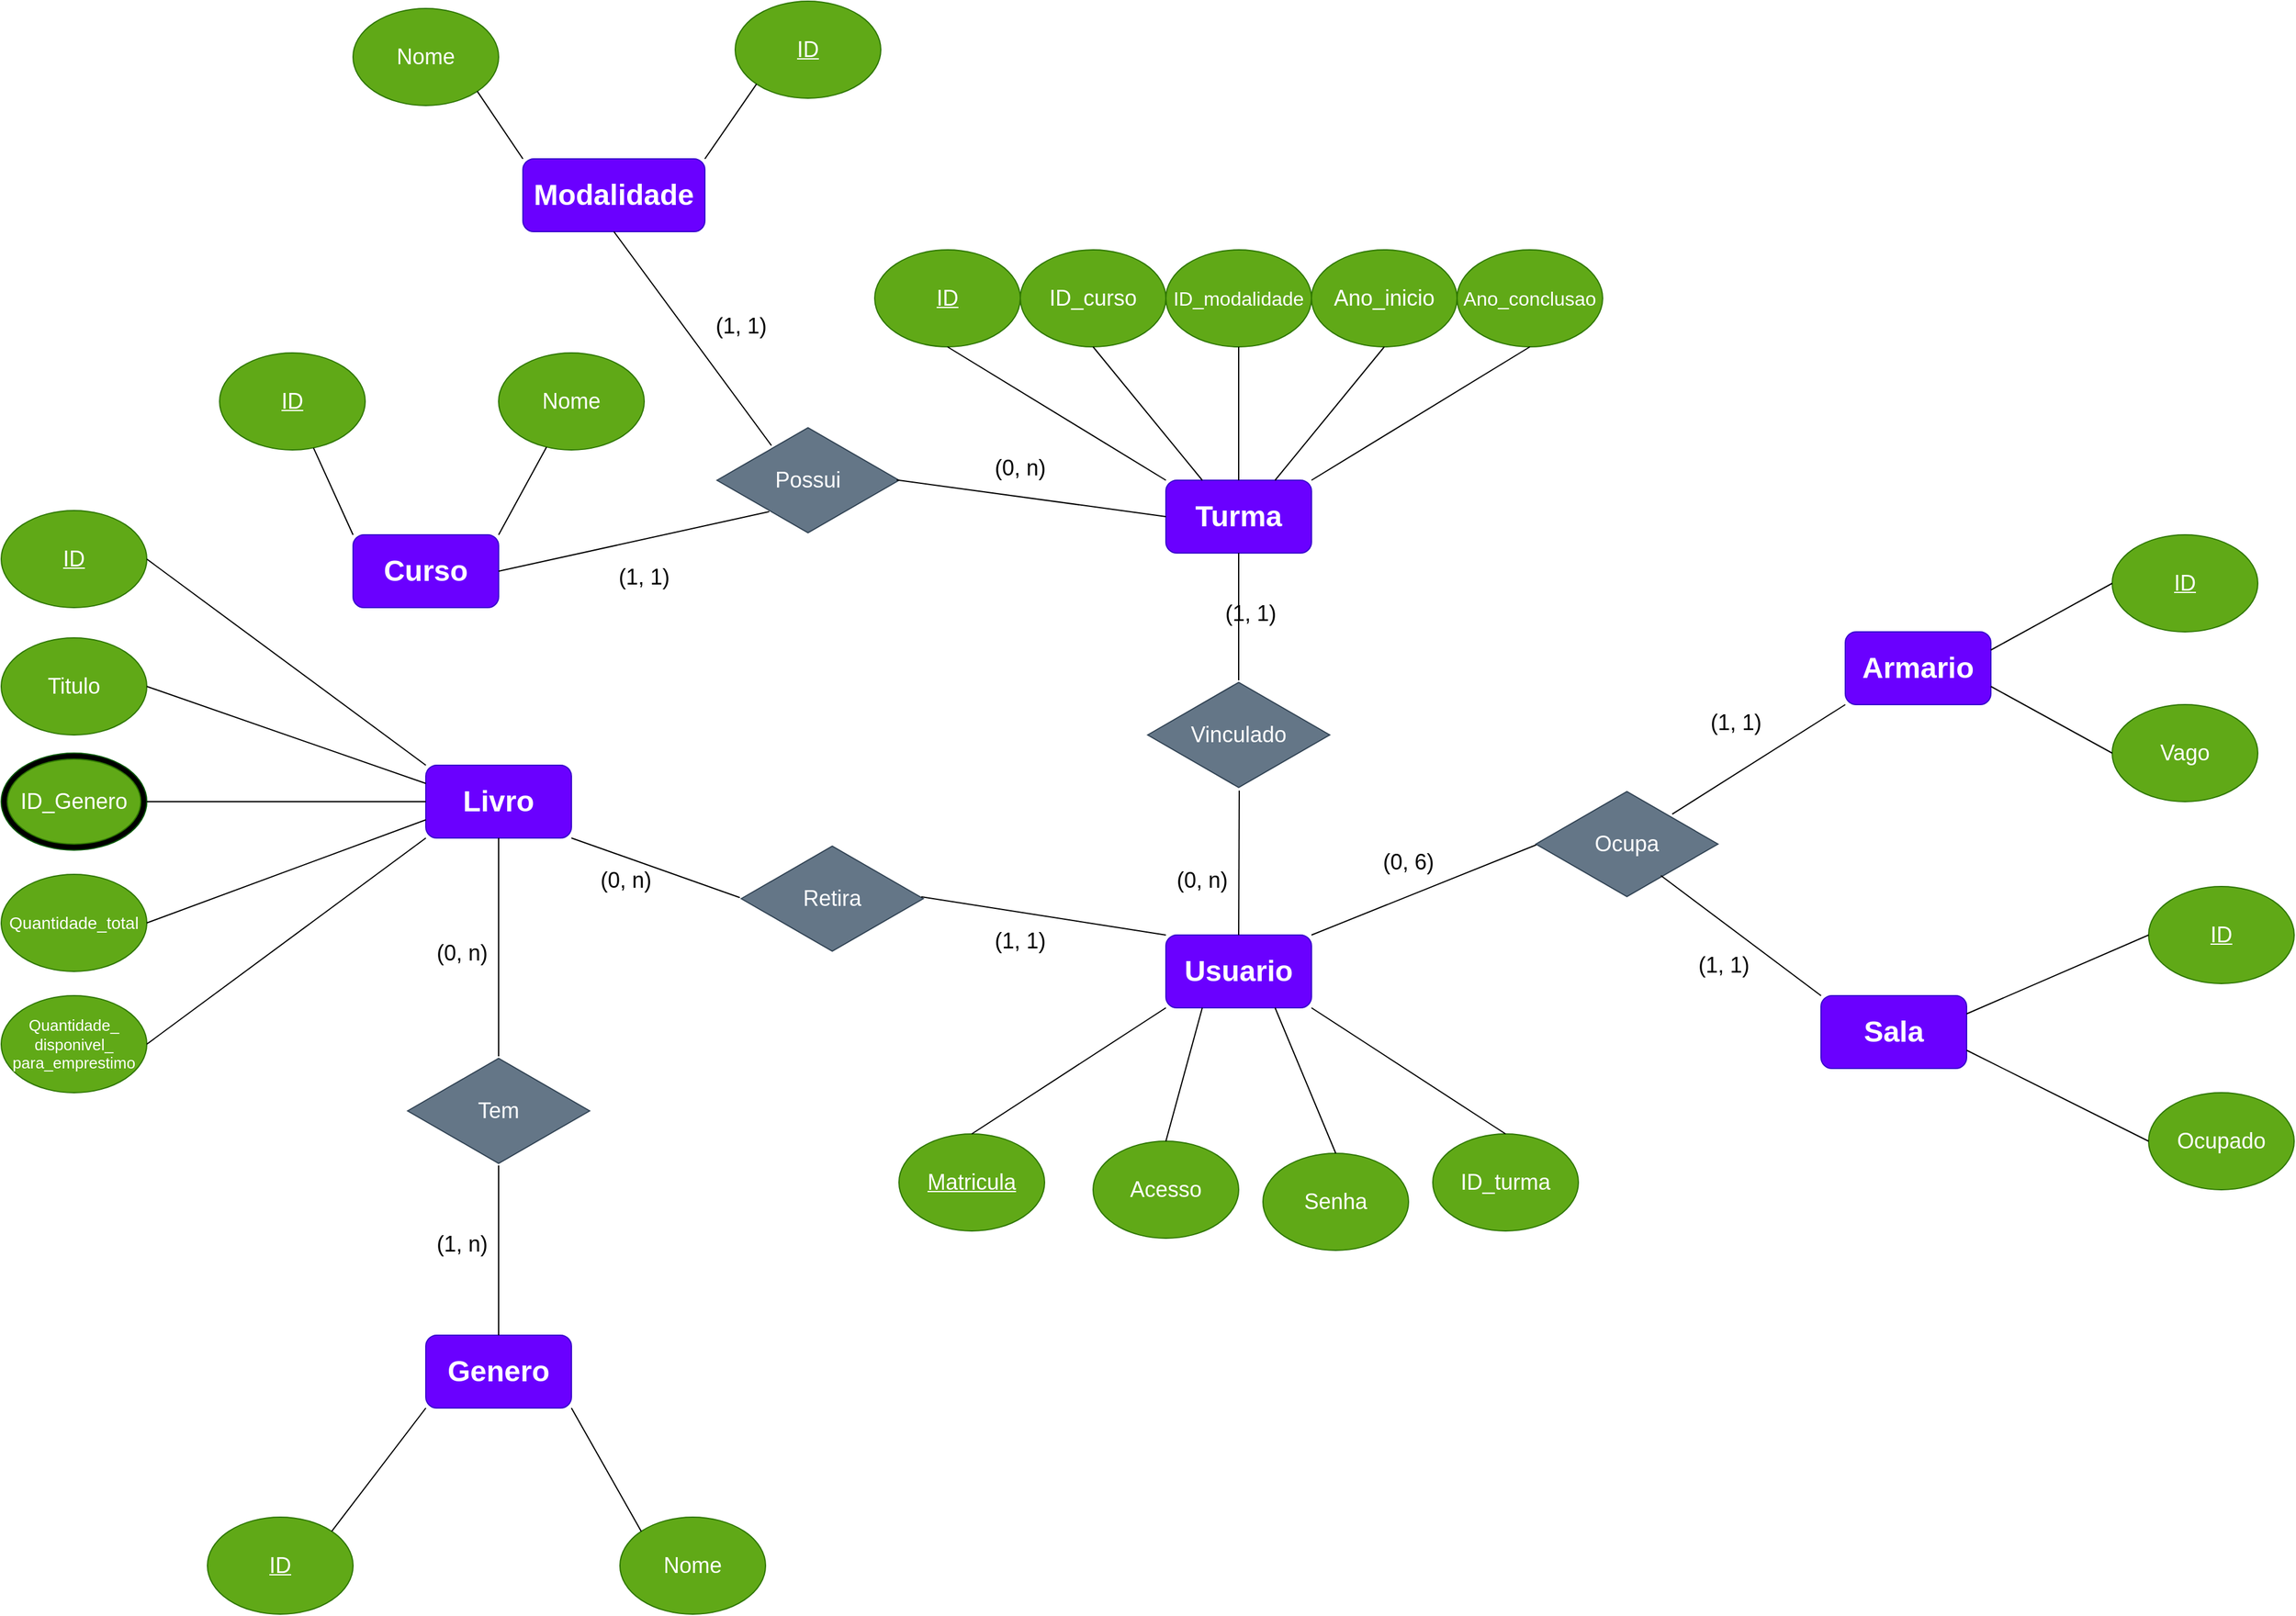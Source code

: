 <mxfile version="26.0.11">
  <diagram name="Page-1" id="3dJtP6y-i1VXrLTv7_gE">
    <mxGraphModel dx="1707" dy="1637" grid="1" gridSize="10" guides="1" tooltips="1" connect="1" arrows="1" fold="1" page="1" pageScale="1" pageWidth="827" pageHeight="1169" math="0" shadow="0">
      <root>
        <mxCell id="0" />
        <mxCell id="1" parent="0" />
        <mxCell id="N_ksLfpE83ziRZHWrcnd-1" value="&lt;h1&gt;Usuario&lt;/h1&gt;" style="rounded=1;whiteSpace=wrap;html=1;fillColor=#6a00ff;fontColor=#ffffff;strokeColor=#3700CC;" parent="1" vertex="1">
          <mxGeometry x="240" y="100" width="120" height="60" as="geometry" />
        </mxCell>
        <mxCell id="N_ksLfpE83ziRZHWrcnd-3" value="&lt;h1&gt;Livro&lt;/h1&gt;" style="rounded=1;whiteSpace=wrap;html=1;fillColor=#6a00ff;fontColor=#ffffff;strokeColor=#3700CC;" parent="1" vertex="1">
          <mxGeometry x="-370" y="-40" width="120" height="60" as="geometry" />
        </mxCell>
        <mxCell id="N_ksLfpE83ziRZHWrcnd-5" value="&lt;h1&gt;Armario&lt;/h1&gt;" style="rounded=1;whiteSpace=wrap;html=1;fillColor=#6a00ff;fontColor=#ffffff;strokeColor=#3700CC;" parent="1" vertex="1">
          <mxGeometry x="800" y="-150" width="120" height="60" as="geometry" />
        </mxCell>
        <mxCell id="N_ksLfpE83ziRZHWrcnd-7" value="&lt;h1&gt;Sala&lt;/h1&gt;" style="rounded=1;whiteSpace=wrap;html=1;fillColor=#6a00ff;fontColor=#ffffff;strokeColor=#3700CC;" parent="1" vertex="1">
          <mxGeometry x="780" y="150" width="120" height="60" as="geometry" />
        </mxCell>
        <mxCell id="N_ksLfpE83ziRZHWrcnd-8" value="&lt;u&gt;&lt;font style=&quot;font-size: 18px;&quot;&gt;Matricula&lt;/font&gt;&lt;/u&gt;" style="ellipse;whiteSpace=wrap;html=1;fillColor=#60a917;fontColor=#ffffff;strokeColor=#2D7600;" parent="1" vertex="1">
          <mxGeometry x="20" y="264" width="120" height="80" as="geometry" />
        </mxCell>
        <mxCell id="N_ksLfpE83ziRZHWrcnd-10" value="&lt;font style=&quot;font-size: 18px;&quot;&gt;Acesso&lt;/font&gt;" style="ellipse;whiteSpace=wrap;html=1;fillColor=#60a917;fontColor=#ffffff;strokeColor=#2D7600;" parent="1" vertex="1">
          <mxGeometry x="180" y="270" width="120" height="80" as="geometry" />
        </mxCell>
        <mxCell id="N_ksLfpE83ziRZHWrcnd-11" value="&lt;font style=&quot;font-size: 18px;&quot;&gt;Senha&lt;/font&gt;" style="ellipse;whiteSpace=wrap;html=1;fillColor=#60a917;fontColor=#ffffff;strokeColor=#2D7600;" parent="1" vertex="1">
          <mxGeometry x="320" y="280" width="120" height="80" as="geometry" />
        </mxCell>
        <mxCell id="N_ksLfpE83ziRZHWrcnd-12" value="&lt;u&gt;&lt;font style=&quot;font-size: 18px;&quot;&gt;ID&lt;/font&gt;&lt;/u&gt;" style="ellipse;whiteSpace=wrap;html=1;fillColor=#60a917;fontColor=#ffffff;strokeColor=#2D7600;" parent="1" vertex="1">
          <mxGeometry x="-720" y="-250" width="120" height="80" as="geometry" />
        </mxCell>
        <mxCell id="N_ksLfpE83ziRZHWrcnd-13" value="&lt;font style=&quot;font-size: 18px;&quot;&gt;Titulo&lt;/font&gt;" style="ellipse;whiteSpace=wrap;html=1;fillColor=#60a917;fontColor=#ffffff;strokeColor=#2D7600;" parent="1" vertex="1">
          <mxGeometry x="-720" y="-145" width="120" height="80" as="geometry" />
        </mxCell>
        <mxCell id="N_ksLfpE83ziRZHWrcnd-14" value="" style="ellipse;whiteSpace=wrap;html=1;fillColor=#000000;fontColor=#ffffff;strokeColor=#005700;" parent="1" vertex="1">
          <mxGeometry x="-720" y="-50" width="120" height="80" as="geometry" />
        </mxCell>
        <mxCell id="N_ksLfpE83ziRZHWrcnd-15" value="&lt;u&gt;&lt;font style=&quot;font-size: 18px;&quot;&gt;ID&lt;/font&gt;&lt;/u&gt;" style="ellipse;whiteSpace=wrap;html=1;fillColor=#60a917;fontColor=#ffffff;strokeColor=#2D7600;" parent="1" vertex="1">
          <mxGeometry x="1020" y="-230" width="120" height="80" as="geometry" />
        </mxCell>
        <mxCell id="N_ksLfpE83ziRZHWrcnd-16" value="&lt;font style=&quot;font-size: 18px;&quot;&gt;Vago&lt;/font&gt;" style="ellipse;whiteSpace=wrap;html=1;fillColor=#60a917;fontColor=#ffffff;strokeColor=#2D7600;" parent="1" vertex="1">
          <mxGeometry x="1020" y="-90" width="120" height="80" as="geometry" />
        </mxCell>
        <mxCell id="N_ksLfpE83ziRZHWrcnd-18" value="&lt;u&gt;&lt;font style=&quot;font-size: 18px;&quot;&gt;ID&lt;/font&gt;&lt;/u&gt;" style="ellipse;whiteSpace=wrap;html=1;fillColor=#60a917;fontColor=#ffffff;strokeColor=#2D7600;" parent="1" vertex="1">
          <mxGeometry x="1050" y="60" width="120" height="80" as="geometry" />
        </mxCell>
        <mxCell id="N_ksLfpE83ziRZHWrcnd-19" value="&lt;font style=&quot;font-size: 18px;&quot;&gt;Ocupado&lt;/font&gt;" style="ellipse;whiteSpace=wrap;html=1;fillColor=#60a917;fontColor=#ffffff;strokeColor=#2D7600;" parent="1" vertex="1">
          <mxGeometry x="1050" y="230" width="120" height="80" as="geometry" />
        </mxCell>
        <mxCell id="N_ksLfpE83ziRZHWrcnd-21" value="" style="endArrow=none;html=1;rounded=0;entryX=0.5;entryY=0;entryDx=0;entryDy=0;exitX=0;exitY=1;exitDx=0;exitDy=0;" parent="1" source="N_ksLfpE83ziRZHWrcnd-1" target="N_ksLfpE83ziRZHWrcnd-8" edge="1">
          <mxGeometry width="50" height="50" relative="1" as="geometry">
            <mxPoint x="590" y="280" as="sourcePoint" />
            <mxPoint x="640" y="230" as="targetPoint" />
          </mxGeometry>
        </mxCell>
        <mxCell id="N_ksLfpE83ziRZHWrcnd-22" value="" style="endArrow=none;html=1;rounded=0;entryX=0.5;entryY=0;entryDx=0;entryDy=0;exitX=0.25;exitY=1;exitDx=0;exitDy=0;" parent="1" source="N_ksLfpE83ziRZHWrcnd-1" target="N_ksLfpE83ziRZHWrcnd-10" edge="1">
          <mxGeometry width="50" height="50" relative="1" as="geometry">
            <mxPoint x="210" y="200" as="sourcePoint" />
            <mxPoint x="640" y="230" as="targetPoint" />
          </mxGeometry>
        </mxCell>
        <mxCell id="N_ksLfpE83ziRZHWrcnd-23" value="" style="endArrow=none;html=1;rounded=0;entryX=0.5;entryY=0;entryDx=0;entryDy=0;exitX=0.75;exitY=1;exitDx=0;exitDy=0;" parent="1" source="N_ksLfpE83ziRZHWrcnd-1" target="N_ksLfpE83ziRZHWrcnd-11" edge="1">
          <mxGeometry width="50" height="50" relative="1" as="geometry">
            <mxPoint x="270" y="200" as="sourcePoint" />
            <mxPoint x="640" y="230" as="targetPoint" />
          </mxGeometry>
        </mxCell>
        <mxCell id="N_ksLfpE83ziRZHWrcnd-24" value="" style="endArrow=none;html=1;rounded=0;entryX=1;entryY=0.25;entryDx=0;entryDy=0;exitX=0;exitY=0.5;exitDx=0;exitDy=0;" parent="1" source="N_ksLfpE83ziRZHWrcnd-15" target="N_ksLfpE83ziRZHWrcnd-5" edge="1">
          <mxGeometry width="50" height="50" relative="1" as="geometry">
            <mxPoint x="590" y="-40" as="sourcePoint" />
            <mxPoint x="640" y="-90" as="targetPoint" />
          </mxGeometry>
        </mxCell>
        <mxCell id="N_ksLfpE83ziRZHWrcnd-25" value="" style="endArrow=none;html=1;rounded=0;entryX=1;entryY=0.75;entryDx=0;entryDy=0;exitX=0;exitY=0.5;exitDx=0;exitDy=0;" parent="1" source="N_ksLfpE83ziRZHWrcnd-16" target="N_ksLfpE83ziRZHWrcnd-5" edge="1">
          <mxGeometry width="50" height="50" relative="1" as="geometry">
            <mxPoint x="590" y="-40" as="sourcePoint" />
            <mxPoint x="640" y="-90" as="targetPoint" />
          </mxGeometry>
        </mxCell>
        <mxCell id="N_ksLfpE83ziRZHWrcnd-27" value="" style="endArrow=none;html=1;rounded=0;entryX=1;entryY=0.5;entryDx=0;entryDy=0;exitX=0;exitY=0;exitDx=0;exitDy=0;" parent="1" source="N_ksLfpE83ziRZHWrcnd-3" target="N_ksLfpE83ziRZHWrcnd-12" edge="1">
          <mxGeometry width="50" height="50" relative="1" as="geometry">
            <mxPoint x="-80" y="40" as="sourcePoint" />
            <mxPoint x="-30" y="-10" as="targetPoint" />
          </mxGeometry>
        </mxCell>
        <mxCell id="N_ksLfpE83ziRZHWrcnd-28" value="" style="endArrow=none;html=1;rounded=0;entryX=1;entryY=0.5;entryDx=0;entryDy=0;exitX=0;exitY=0.25;exitDx=0;exitDy=0;" parent="1" source="N_ksLfpE83ziRZHWrcnd-3" target="N_ksLfpE83ziRZHWrcnd-13" edge="1">
          <mxGeometry width="50" height="50" relative="1" as="geometry">
            <mxPoint x="-80" y="40" as="sourcePoint" />
            <mxPoint x="-30" y="-10" as="targetPoint" />
          </mxGeometry>
        </mxCell>
        <mxCell id="N_ksLfpE83ziRZHWrcnd-29" value="" style="endArrow=none;html=1;rounded=0;entryX=1;entryY=0.5;entryDx=0;entryDy=0;exitX=0;exitY=0.5;exitDx=0;exitDy=0;" parent="1" source="N_ksLfpE83ziRZHWrcnd-3" target="N_ksLfpE83ziRZHWrcnd-14" edge="1">
          <mxGeometry width="50" height="50" relative="1" as="geometry">
            <mxPoint x="-80" y="40" as="sourcePoint" />
            <mxPoint x="-30" y="-10" as="targetPoint" />
          </mxGeometry>
        </mxCell>
        <mxCell id="N_ksLfpE83ziRZHWrcnd-30" value="" style="endArrow=none;html=1;rounded=0;entryX=0;entryY=0.5;entryDx=0;entryDy=0;exitX=1;exitY=0.25;exitDx=0;exitDy=0;" parent="1" source="N_ksLfpE83ziRZHWrcnd-7" target="N_ksLfpE83ziRZHWrcnd-18" edge="1">
          <mxGeometry width="50" height="50" relative="1" as="geometry">
            <mxPoint x="550" y="250" as="sourcePoint" />
            <mxPoint x="600" y="200" as="targetPoint" />
          </mxGeometry>
        </mxCell>
        <mxCell id="N_ksLfpE83ziRZHWrcnd-31" value="" style="endArrow=none;html=1;rounded=0;entryX=0;entryY=0.5;entryDx=0;entryDy=0;exitX=1;exitY=0.75;exitDx=0;exitDy=0;" parent="1" source="N_ksLfpE83ziRZHWrcnd-7" target="N_ksLfpE83ziRZHWrcnd-19" edge="1">
          <mxGeometry width="50" height="50" relative="1" as="geometry">
            <mxPoint x="550" y="250" as="sourcePoint" />
            <mxPoint x="600" y="200" as="targetPoint" />
          </mxGeometry>
        </mxCell>
        <mxCell id="N_ksLfpE83ziRZHWrcnd-33" value="&lt;font style=&quot;font-size: 14px;&quot;&gt;Quantidade_total&lt;/font&gt;" style="ellipse;whiteSpace=wrap;html=1;fillColor=#60a917;fontColor=#ffffff;strokeColor=#2D7600;" parent="1" vertex="1">
          <mxGeometry x="-720" y="50" width="120" height="80" as="geometry" />
        </mxCell>
        <mxCell id="N_ksLfpE83ziRZHWrcnd-34" value="&lt;font style=&quot;font-size: 13px; color: rgb(255, 255, 255);&quot;&gt;Quantidade_&lt;/font&gt;&lt;div&gt;&lt;font style=&quot;font-size: 13px; color: rgb(255, 255, 255);&quot;&gt;disponivel&lt;span style=&quot;background-color: transparent;&quot;&gt;_&lt;/span&gt;&lt;/font&gt;&lt;/div&gt;&lt;div&gt;&lt;span style=&quot;background-color: transparent;&quot;&gt;&lt;font style=&quot;font-size: 13px; color: rgb(255, 255, 255);&quot;&gt;para_emprestimo&lt;/font&gt;&lt;/span&gt;&lt;/div&gt;" style="ellipse;whiteSpace=wrap;html=1;fillColor=#60a917;fontColor=#ffffff;strokeColor=#2D7600;" parent="1" vertex="1">
          <mxGeometry x="-720" y="150" width="120" height="80" as="geometry" />
        </mxCell>
        <mxCell id="N_ksLfpE83ziRZHWrcnd-35" value="" style="endArrow=none;html=1;rounded=0;exitX=1;exitY=0.5;exitDx=0;exitDy=0;entryX=0;entryY=0.75;entryDx=0;entryDy=0;" parent="1" source="N_ksLfpE83ziRZHWrcnd-33" target="N_ksLfpE83ziRZHWrcnd-3" edge="1">
          <mxGeometry width="50" height="50" relative="1" as="geometry">
            <mxPoint x="-80" y="140" as="sourcePoint" />
            <mxPoint x="-350" y="40" as="targetPoint" />
          </mxGeometry>
        </mxCell>
        <mxCell id="N_ksLfpE83ziRZHWrcnd-36" value="" style="endArrow=none;html=1;rounded=0;entryX=0;entryY=1;entryDx=0;entryDy=0;exitX=1;exitY=0.5;exitDx=0;exitDy=0;" parent="1" source="N_ksLfpE83ziRZHWrcnd-34" target="N_ksLfpE83ziRZHWrcnd-3" edge="1">
          <mxGeometry width="50" height="50" relative="1" as="geometry">
            <mxPoint x="-80" y="140" as="sourcePoint" />
            <mxPoint x="-30" y="90" as="targetPoint" />
          </mxGeometry>
        </mxCell>
        <mxCell id="Su40AZW9ZEb9RB4IF4B--2" value="&lt;font style=&quot;font-size: 18px;&quot;&gt;ID_turma&lt;/font&gt;" style="ellipse;whiteSpace=wrap;html=1;fillColor=#60a917;fontColor=#ffffff;strokeColor=#2D7600;" parent="1" vertex="1">
          <mxGeometry x="460" y="264" width="120" height="80" as="geometry" />
        </mxCell>
        <mxCell id="Su40AZW9ZEb9RB4IF4B--3" value="" style="endArrow=none;html=1;rounded=0;entryX=1;entryY=1;entryDx=0;entryDy=0;exitX=0.5;exitY=0;exitDx=0;exitDy=0;" parent="1" source="Su40AZW9ZEb9RB4IF4B--2" target="N_ksLfpE83ziRZHWrcnd-1" edge="1">
          <mxGeometry width="50" height="50" relative="1" as="geometry">
            <mxPoint x="330" y="220" as="sourcePoint" />
            <mxPoint x="380" y="170" as="targetPoint" />
          </mxGeometry>
        </mxCell>
        <mxCell id="Su40AZW9ZEb9RB4IF4B--4" value="&lt;h1&gt;Turma&lt;/h1&gt;" style="rounded=1;whiteSpace=wrap;html=1;fillColor=#6a00ff;strokeColor=#3700CC;fontColor=#ffffff;" parent="1" vertex="1">
          <mxGeometry x="240" y="-275" width="120" height="60" as="geometry" />
        </mxCell>
        <mxCell id="Su40AZW9ZEb9RB4IF4B--5" value="&lt;u&gt;&lt;font style=&quot;font-size: 18px;&quot;&gt;ID&lt;/font&gt;&lt;/u&gt;" style="ellipse;whiteSpace=wrap;html=1;fillColor=#60a917;fontColor=#ffffff;strokeColor=#2D7600;" parent="1" vertex="1">
          <mxGeometry y="-465" width="120" height="80" as="geometry" />
        </mxCell>
        <mxCell id="Su40AZW9ZEb9RB4IF4B--6" value="&lt;font style=&quot;font-size: 18px;&quot;&gt;ID_curso&lt;/font&gt;" style="ellipse;whiteSpace=wrap;html=1;fillColor=#60a917;fontColor=#ffffff;strokeColor=#2D7600;" parent="1" vertex="1">
          <mxGeometry x="120" y="-465" width="120" height="80" as="geometry" />
        </mxCell>
        <mxCell id="Su40AZW9ZEb9RB4IF4B--7" value="&lt;font style=&quot;font-size: 16px;&quot;&gt;ID_modalidade&lt;/font&gt;" style="ellipse;whiteSpace=wrap;html=1;fillColor=#60a917;fontColor=#ffffff;strokeColor=#2D7600;" parent="1" vertex="1">
          <mxGeometry x="240" y="-465" width="120" height="80" as="geometry" />
        </mxCell>
        <mxCell id="Su40AZW9ZEb9RB4IF4B--8" value="Ano_inicio" style="ellipse;whiteSpace=wrap;html=1;fontSize=18;fillColor=#60a917;fontColor=#ffffff;strokeColor=#2D7600;" parent="1" vertex="1">
          <mxGeometry x="360" y="-465" width="120" height="80" as="geometry" />
        </mxCell>
        <mxCell id="Su40AZW9ZEb9RB4IF4B--9" value="&lt;font style=&quot;font-size: 16px;&quot;&gt;Ano_conclusao&lt;/font&gt;" style="ellipse;whiteSpace=wrap;html=1;fontSize=18;fillColor=#60a917;strokeColor=#2D7600;fontColor=#ffffff;" parent="1" vertex="1">
          <mxGeometry x="480" y="-465" width="120" height="80" as="geometry" />
        </mxCell>
        <mxCell id="Su40AZW9ZEb9RB4IF4B--10" value="" style="endArrow=none;html=1;rounded=0;entryX=0.5;entryY=1;entryDx=0;entryDy=0;exitX=0;exitY=0;exitDx=0;exitDy=0;" parent="1" source="Su40AZW9ZEb9RB4IF4B--4" target="Su40AZW9ZEb9RB4IF4B--5" edge="1">
          <mxGeometry width="50" height="50" relative="1" as="geometry">
            <mxPoint x="260" y="-345" as="sourcePoint" />
            <mxPoint x="310" y="-395" as="targetPoint" />
          </mxGeometry>
        </mxCell>
        <mxCell id="Su40AZW9ZEb9RB4IF4B--11" value="" style="endArrow=none;html=1;rounded=0;entryX=0.5;entryY=1;entryDx=0;entryDy=0;exitX=1;exitY=0;exitDx=0;exitDy=0;" parent="1" source="Su40AZW9ZEb9RB4IF4B--4" target="Su40AZW9ZEb9RB4IF4B--9" edge="1">
          <mxGeometry width="50" height="50" relative="1" as="geometry">
            <mxPoint x="260" y="-345" as="sourcePoint" />
            <mxPoint x="310" y="-395" as="targetPoint" />
          </mxGeometry>
        </mxCell>
        <mxCell id="Su40AZW9ZEb9RB4IF4B--12" value="" style="endArrow=none;html=1;rounded=0;entryX=0.5;entryY=1;entryDx=0;entryDy=0;exitX=0.25;exitY=0;exitDx=0;exitDy=0;" parent="1" source="Su40AZW9ZEb9RB4IF4B--4" target="Su40AZW9ZEb9RB4IF4B--6" edge="1">
          <mxGeometry width="50" height="50" relative="1" as="geometry">
            <mxPoint x="260" y="-345" as="sourcePoint" />
            <mxPoint x="310" y="-395" as="targetPoint" />
          </mxGeometry>
        </mxCell>
        <mxCell id="Su40AZW9ZEb9RB4IF4B--13" value="" style="endArrow=none;html=1;rounded=0;entryX=0.5;entryY=1;entryDx=0;entryDy=0;exitX=0.75;exitY=0;exitDx=0;exitDy=0;" parent="1" source="Su40AZW9ZEb9RB4IF4B--4" target="Su40AZW9ZEb9RB4IF4B--8" edge="1">
          <mxGeometry width="50" height="50" relative="1" as="geometry">
            <mxPoint x="260" y="-345" as="sourcePoint" />
            <mxPoint x="310" y="-395" as="targetPoint" />
          </mxGeometry>
        </mxCell>
        <mxCell id="Su40AZW9ZEb9RB4IF4B--14" value="" style="endArrow=none;html=1;rounded=0;entryX=0.5;entryY=1;entryDx=0;entryDy=0;exitX=0.5;exitY=0;exitDx=0;exitDy=0;" parent="1" source="Su40AZW9ZEb9RB4IF4B--4" target="Su40AZW9ZEb9RB4IF4B--7" edge="1">
          <mxGeometry width="50" height="50" relative="1" as="geometry">
            <mxPoint x="260" y="-345" as="sourcePoint" />
            <mxPoint x="310" y="-395" as="targetPoint" />
          </mxGeometry>
        </mxCell>
        <mxCell id="Su40AZW9ZEb9RB4IF4B--15" value="&lt;h1&gt;Curso&lt;/h1&gt;" style="rounded=1;whiteSpace=wrap;html=1;fillColor=#6a00ff;fontColor=#ffffff;strokeColor=#3700CC;" parent="1" vertex="1">
          <mxGeometry x="-430" y="-230" width="120" height="60" as="geometry" />
        </mxCell>
        <mxCell id="Su40AZW9ZEb9RB4IF4B--16" value="&lt;u&gt;&lt;font style=&quot;font-size: 18px;&quot;&gt;ID&lt;/font&gt;&lt;/u&gt;" style="ellipse;whiteSpace=wrap;html=1;fillColor=#60a917;fontColor=#ffffff;strokeColor=#2D7600;" parent="1" vertex="1">
          <mxGeometry x="-540" y="-380" width="120" height="80" as="geometry" />
        </mxCell>
        <mxCell id="Su40AZW9ZEb9RB4IF4B--17" value="&lt;font style=&quot;font-size: 18px;&quot;&gt;Nome&lt;/font&gt;" style="ellipse;whiteSpace=wrap;html=1;fillColor=#60a917;fontColor=#ffffff;strokeColor=#2D7600;" parent="1" vertex="1">
          <mxGeometry x="-310" y="-380" width="120" height="80" as="geometry" />
        </mxCell>
        <mxCell id="Su40AZW9ZEb9RB4IF4B--18" value="" style="endArrow=none;html=1;rounded=0;exitX=1;exitY=0;exitDx=0;exitDy=0;" parent="1" source="Su40AZW9ZEb9RB4IF4B--15" target="Su40AZW9ZEb9RB4IF4B--17" edge="1">
          <mxGeometry width="50" height="50" relative="1" as="geometry">
            <mxPoint x="-240" y="-140" as="sourcePoint" />
            <mxPoint x="-190" y="-190" as="targetPoint" />
          </mxGeometry>
        </mxCell>
        <mxCell id="Su40AZW9ZEb9RB4IF4B--19" value="" style="endArrow=none;html=1;rounded=0;exitX=0;exitY=0;exitDx=0;exitDy=0;" parent="1" source="Su40AZW9ZEb9RB4IF4B--15" target="Su40AZW9ZEb9RB4IF4B--16" edge="1">
          <mxGeometry width="50" height="50" relative="1" as="geometry">
            <mxPoint x="-240" y="-140" as="sourcePoint" />
            <mxPoint x="-190" y="-190" as="targetPoint" />
          </mxGeometry>
        </mxCell>
        <mxCell id="Su40AZW9ZEb9RB4IF4B--20" value="&lt;h1&gt;Modalidade&lt;/h1&gt;" style="rounded=1;whiteSpace=wrap;html=1;fillColor=#6a00ff;fontColor=#ffffff;strokeColor=#3700CC;" parent="1" vertex="1">
          <mxGeometry x="-290" y="-540" width="150" height="60" as="geometry" />
        </mxCell>
        <mxCell id="Su40AZW9ZEb9RB4IF4B--21" value="&lt;u&gt;&lt;font style=&quot;font-size: 18px;&quot;&gt;ID&lt;/font&gt;&lt;/u&gt;" style="ellipse;whiteSpace=wrap;html=1;fillColor=#60a917;fontColor=#ffffff;strokeColor=#2D7600;" parent="1" vertex="1">
          <mxGeometry x="-115" y="-670" width="120" height="80" as="geometry" />
        </mxCell>
        <mxCell id="Su40AZW9ZEb9RB4IF4B--22" value="&lt;font style=&quot;font-size: 18px;&quot;&gt;Nome&lt;/font&gt;" style="ellipse;whiteSpace=wrap;html=1;fillColor=#60a917;fontColor=#ffffff;strokeColor=#2D7600;" parent="1" vertex="1">
          <mxGeometry x="-430" y="-664" width="120" height="80" as="geometry" />
        </mxCell>
        <mxCell id="Su40AZW9ZEb9RB4IF4B--23" value="" style="endArrow=none;html=1;rounded=0;entryX=0;entryY=1;entryDx=0;entryDy=0;exitX=1;exitY=0;exitDx=0;exitDy=0;" parent="1" source="Su40AZW9ZEb9RB4IF4B--20" target="Su40AZW9ZEb9RB4IF4B--21" edge="1">
          <mxGeometry width="50" height="50" relative="1" as="geometry">
            <mxPoint x="-250" y="-570" as="sourcePoint" />
            <mxPoint x="-200" y="-620" as="targetPoint" />
          </mxGeometry>
        </mxCell>
        <mxCell id="Su40AZW9ZEb9RB4IF4B--24" value="" style="endArrow=none;html=1;rounded=0;entryX=1;entryY=1;entryDx=0;entryDy=0;exitX=0;exitY=0;exitDx=0;exitDy=0;" parent="1" source="Su40AZW9ZEb9RB4IF4B--20" target="Su40AZW9ZEb9RB4IF4B--22" edge="1">
          <mxGeometry width="50" height="50" relative="1" as="geometry">
            <mxPoint x="-250" y="-570" as="sourcePoint" />
            <mxPoint x="-200" y="-620" as="targetPoint" />
          </mxGeometry>
        </mxCell>
        <mxCell id="Su40AZW9ZEb9RB4IF4B--25" value="&lt;h1&gt;Genero&lt;/h1&gt;" style="rounded=1;whiteSpace=wrap;html=1;fillColor=#6a00ff;fontColor=#ffffff;strokeColor=#3700CC;" parent="1" vertex="1">
          <mxGeometry x="-370" y="430" width="120" height="60" as="geometry" />
        </mxCell>
        <mxCell id="Su40AZW9ZEb9RB4IF4B--26" value="&lt;u&gt;&lt;font style=&quot;font-size: 18px;&quot;&gt;ID&lt;/font&gt;&lt;/u&gt;" style="ellipse;whiteSpace=wrap;html=1;fillColor=#60a917;fontColor=#ffffff;strokeColor=#2D7600;" parent="1" vertex="1">
          <mxGeometry x="-550" y="580" width="120" height="80" as="geometry" />
        </mxCell>
        <mxCell id="Su40AZW9ZEb9RB4IF4B--27" value="&lt;font style=&quot;font-size: 18px;&quot;&gt;Nome&lt;/font&gt;" style="ellipse;whiteSpace=wrap;html=1;fillColor=#60a917;fontColor=#ffffff;strokeColor=#2D7600;" parent="1" vertex="1">
          <mxGeometry x="-210" y="580" width="120" height="80" as="geometry" />
        </mxCell>
        <mxCell id="Su40AZW9ZEb9RB4IF4B--28" value="" style="endArrow=none;html=1;rounded=0;entryX=0;entryY=1;entryDx=0;entryDy=0;exitX=1;exitY=0;exitDx=0;exitDy=0;" parent="1" source="Su40AZW9ZEb9RB4IF4B--26" target="Su40AZW9ZEb9RB4IF4B--25" edge="1">
          <mxGeometry width="50" height="50" relative="1" as="geometry">
            <mxPoint x="-300" y="410" as="sourcePoint" />
            <mxPoint x="-250" y="360" as="targetPoint" />
          </mxGeometry>
        </mxCell>
        <mxCell id="Su40AZW9ZEb9RB4IF4B--29" value="" style="endArrow=none;html=1;rounded=0;entryX=1;entryY=1;entryDx=0;entryDy=0;exitX=0;exitY=0;exitDx=0;exitDy=0;" parent="1" source="Su40AZW9ZEb9RB4IF4B--27" target="Su40AZW9ZEb9RB4IF4B--25" edge="1">
          <mxGeometry width="50" height="50" relative="1" as="geometry">
            <mxPoint x="-300" y="410" as="sourcePoint" />
            <mxPoint x="-250" y="360" as="targetPoint" />
          </mxGeometry>
        </mxCell>
        <mxCell id="Su40AZW9ZEb9RB4IF4B--32" value="&lt;font style=&quot;font-size: 18px;&quot;&gt;ID_Genero&lt;/font&gt;" style="ellipse;whiteSpace=wrap;html=1;fillColor=#60a917;fontColor=#ffffff;strokeColor=#2D7600;" parent="1" vertex="1">
          <mxGeometry x="-715" y="-45" width="110" height="70" as="geometry" />
        </mxCell>
        <mxCell id="Su40AZW9ZEb9RB4IF4B--38" value="Vinculado" style="html=1;whiteSpace=wrap;aspect=fixed;shape=isoRectangle;fontSize=18;fillColor=#647687;fontColor=#ffffff;strokeColor=#314354;" parent="1" vertex="1">
          <mxGeometry x="225" y="-110" width="150" height="90" as="geometry" />
        </mxCell>
        <mxCell id="Su40AZW9ZEb9RB4IF4B--39" value="" style="endArrow=none;html=1;rounded=0;exitX=0.503;exitY=1.01;exitDx=0;exitDy=0;exitPerimeter=0;entryX=0.5;entryY=0;entryDx=0;entryDy=0;" parent="1" source="Su40AZW9ZEb9RB4IF4B--38" target="N_ksLfpE83ziRZHWrcnd-1" edge="1">
          <mxGeometry relative="1" as="geometry">
            <mxPoint x="360" y="50" as="sourcePoint" />
            <mxPoint x="520" y="50" as="targetPoint" />
          </mxGeometry>
        </mxCell>
        <mxCell id="IceixqH_sG8gBFxUhl5R-1" value="" style="endArrow=none;html=1;rounded=0;entryX=0.5;entryY=1;entryDx=0;entryDy=0;exitX=0.5;exitY=0;exitDx=0;exitDy=0;exitPerimeter=0;" parent="1" source="Su40AZW9ZEb9RB4IF4B--38" target="Su40AZW9ZEb9RB4IF4B--4" edge="1">
          <mxGeometry width="50" height="50" relative="1" as="geometry">
            <mxPoint x="490" y="-50" as="sourcePoint" />
            <mxPoint x="540" y="-100" as="targetPoint" />
          </mxGeometry>
        </mxCell>
        <mxCell id="IceixqH_sG8gBFxUhl5R-9" value="&lt;font style=&quot;font-size: 18px;&quot;&gt;Ocupa&lt;/font&gt;" style="html=1;whiteSpace=wrap;aspect=fixed;shape=isoRectangle;fillColor=#647687;fontColor=#ffffff;strokeColor=#314354;" parent="1" vertex="1">
          <mxGeometry x="545" y="-20" width="150" height="90" as="geometry" />
        </mxCell>
        <mxCell id="IceixqH_sG8gBFxUhl5R-10" value="" style="endArrow=none;html=1;rounded=0;entryX=0;entryY=0;entryDx=0;entryDy=0;exitX=0.687;exitY=0.789;exitDx=0;exitDy=0;exitPerimeter=0;" parent="1" source="IceixqH_sG8gBFxUhl5R-9" target="N_ksLfpE83ziRZHWrcnd-7" edge="1">
          <mxGeometry width="50" height="50" relative="1" as="geometry">
            <mxPoint x="680" y="100" as="sourcePoint" />
            <mxPoint x="730" y="50" as="targetPoint" />
          </mxGeometry>
        </mxCell>
        <mxCell id="IceixqH_sG8gBFxUhl5R-11" value="" style="endArrow=none;html=1;rounded=0;exitX=0;exitY=1;exitDx=0;exitDy=0;entryX=0.749;entryY=0.226;entryDx=0;entryDy=0;entryPerimeter=0;" parent="1" source="N_ksLfpE83ziRZHWrcnd-5" target="IceixqH_sG8gBFxUhl5R-9" edge="1">
          <mxGeometry width="50" height="50" relative="1" as="geometry">
            <mxPoint x="680" y="100" as="sourcePoint" />
            <mxPoint x="730" y="50" as="targetPoint" />
          </mxGeometry>
        </mxCell>
        <mxCell id="IceixqH_sG8gBFxUhl5R-12" value="" style="endArrow=none;html=1;rounded=0;exitX=1;exitY=0;exitDx=0;exitDy=0;entryX=0.002;entryY=0.507;entryDx=0;entryDy=0;entryPerimeter=0;" parent="1" source="N_ksLfpE83ziRZHWrcnd-1" target="IceixqH_sG8gBFxUhl5R-9" edge="1">
          <mxGeometry width="50" height="50" relative="1" as="geometry">
            <mxPoint x="680" y="100" as="sourcePoint" />
            <mxPoint x="520" y="50" as="targetPoint" />
          </mxGeometry>
        </mxCell>
        <mxCell id="IceixqH_sG8gBFxUhl5R-13" value="&lt;font style=&quot;font-size: 18px;&quot;&gt;Retira&lt;/font&gt;" style="html=1;whiteSpace=wrap;aspect=fixed;shape=isoRectangle;fillColor=#647687;fontColor=#ffffff;strokeColor=#314354;" parent="1" vertex="1">
          <mxGeometry x="-110" y="25" width="150" height="90" as="geometry" />
        </mxCell>
        <mxCell id="IceixqH_sG8gBFxUhl5R-14" value="" style="endArrow=none;html=1;rounded=0;entryX=0;entryY=0;entryDx=0;entryDy=0;exitX=0.989;exitY=0.483;exitDx=0;exitDy=0;exitPerimeter=0;" parent="1" source="IceixqH_sG8gBFxUhl5R-13" target="N_ksLfpE83ziRZHWrcnd-1" edge="1">
          <mxGeometry width="50" height="50" relative="1" as="geometry">
            <mxPoint x="100" y="90" as="sourcePoint" />
            <mxPoint x="150" y="40" as="targetPoint" />
          </mxGeometry>
        </mxCell>
        <mxCell id="IceixqH_sG8gBFxUhl5R-15" value="" style="endArrow=none;html=1;rounded=0;entryX=-0.008;entryY=0.49;entryDx=0;entryDy=0;entryPerimeter=0;exitX=1;exitY=1;exitDx=0;exitDy=0;" parent="1" source="N_ksLfpE83ziRZHWrcnd-3" target="IceixqH_sG8gBFxUhl5R-13" edge="1">
          <mxGeometry width="50" height="50" relative="1" as="geometry">
            <mxPoint x="140" y="170" as="sourcePoint" />
            <mxPoint x="190" y="120" as="targetPoint" />
          </mxGeometry>
        </mxCell>
        <mxCell id="IceixqH_sG8gBFxUhl5R-16" value="&lt;font style=&quot;font-size: 18px;&quot;&gt;Tem&lt;/font&gt;" style="html=1;whiteSpace=wrap;aspect=fixed;shape=isoRectangle;fillColor=#647687;fontColor=#ffffff;strokeColor=#314354;" parent="1" vertex="1">
          <mxGeometry x="-385" y="200" width="150" height="90" as="geometry" />
        </mxCell>
        <mxCell id="IceixqH_sG8gBFxUhl5R-17" value="" style="endArrow=none;html=1;rounded=0;entryX=0.5;entryY=1;entryDx=0;entryDy=0;" parent="1" source="IceixqH_sG8gBFxUhl5R-16" target="N_ksLfpE83ziRZHWrcnd-3" edge="1">
          <mxGeometry width="50" height="50" relative="1" as="geometry">
            <mxPoint x="-30" y="280" as="sourcePoint" />
            <mxPoint x="20" y="230" as="targetPoint" />
          </mxGeometry>
        </mxCell>
        <mxCell id="IceixqH_sG8gBFxUhl5R-18" value="" style="endArrow=none;html=1;rounded=0;entryX=0.5;entryY=1;entryDx=0;entryDy=0;entryPerimeter=0;exitX=0.5;exitY=0;exitDx=0;exitDy=0;" parent="1" source="Su40AZW9ZEb9RB4IF4B--25" target="IceixqH_sG8gBFxUhl5R-16" edge="1">
          <mxGeometry width="50" height="50" relative="1" as="geometry">
            <mxPoint x="-30" y="280" as="sourcePoint" />
            <mxPoint x="20" y="230" as="targetPoint" />
          </mxGeometry>
        </mxCell>
        <mxCell id="IceixqH_sG8gBFxUhl5R-19" value="&lt;font style=&quot;font-size: 18px;&quot;&gt;Possui&lt;/font&gt;" style="html=1;whiteSpace=wrap;aspect=fixed;shape=isoRectangle;fillColor=#647687;fontColor=#ffffff;strokeColor=#314354;" parent="1" vertex="1">
          <mxGeometry x="-130" y="-320" width="150" height="90" as="geometry" />
        </mxCell>
        <mxCell id="IceixqH_sG8gBFxUhl5R-20" value="" style="endArrow=none;html=1;rounded=0;entryX=0;entryY=0.5;entryDx=0;entryDy=0;exitX=0.987;exitY=0.497;exitDx=0;exitDy=0;exitPerimeter=0;" parent="1" source="IceixqH_sG8gBFxUhl5R-19" target="Su40AZW9ZEb9RB4IF4B--4" edge="1">
          <mxGeometry width="50" height="50" relative="1" as="geometry">
            <mxPoint x="30" y="-280" as="sourcePoint" />
            <mxPoint x="80" y="-330" as="targetPoint" />
          </mxGeometry>
        </mxCell>
        <mxCell id="IceixqH_sG8gBFxUhl5R-21" value="" style="endArrow=none;html=1;rounded=0;entryX=1;entryY=0.5;entryDx=0;entryDy=0;exitX=0.287;exitY=0.788;exitDx=0;exitDy=0;exitPerimeter=0;" parent="1" source="IceixqH_sG8gBFxUhl5R-19" target="Su40AZW9ZEb9RB4IF4B--15" edge="1">
          <mxGeometry width="50" height="50" relative="1" as="geometry">
            <mxPoint x="-150" y="-121.939" as="sourcePoint" />
            <mxPoint x="60" y="-142.5" as="targetPoint" />
          </mxGeometry>
        </mxCell>
        <mxCell id="IceixqH_sG8gBFxUhl5R-22" value="" style="endArrow=none;html=1;rounded=0;entryX=0.5;entryY=1;entryDx=0;entryDy=0;exitX=0.299;exitY=0.182;exitDx=0;exitDy=0;exitPerimeter=0;" parent="1" source="IceixqH_sG8gBFxUhl5R-19" target="Su40AZW9ZEb9RB4IF4B--20" edge="1">
          <mxGeometry width="50" height="50" relative="1" as="geometry">
            <mxPoint x="200" y="-210" as="sourcePoint" />
            <mxPoint x="250" y="-260" as="targetPoint" />
          </mxGeometry>
        </mxCell>
        <mxCell id="ZdWaQ46oYQcRzxQLmsZE-1" value="(1, 1)" style="text;html=1;align=center;verticalAlign=middle;whiteSpace=wrap;rounded=0;fontSize=18;" parent="1" vertex="1">
          <mxGeometry x="280" y="-180" width="60" height="30" as="geometry" />
        </mxCell>
        <mxCell id="ZdWaQ46oYQcRzxQLmsZE-2" value="(0, n)" style="text;html=1;align=center;verticalAlign=middle;whiteSpace=wrap;rounded=0;fontSize=18;" parent="1" vertex="1">
          <mxGeometry x="240" y="40" width="60" height="30" as="geometry" />
        </mxCell>
        <mxCell id="ZdWaQ46oYQcRzxQLmsZE-3" value="(1, 1)" style="text;html=1;align=center;verticalAlign=middle;whiteSpace=wrap;rounded=0;fontSize=18;" parent="1" vertex="1">
          <mxGeometry x="-220" y="-210" width="60" height="30" as="geometry" />
        </mxCell>
        <mxCell id="ZdWaQ46oYQcRzxQLmsZE-5" value="(1, 1)" style="text;html=1;align=center;verticalAlign=middle;whiteSpace=wrap;rounded=0;fontSize=18;" parent="1" vertex="1">
          <mxGeometry x="-140" y="-417.5" width="60" height="30" as="geometry" />
        </mxCell>
        <mxCell id="ZdWaQ46oYQcRzxQLmsZE-6" value="(0, n)" style="text;html=1;align=center;verticalAlign=middle;whiteSpace=wrap;rounded=0;fontSize=18;" parent="1" vertex="1">
          <mxGeometry x="90" y="-300" width="60" height="30" as="geometry" />
        </mxCell>
        <mxCell id="ZdWaQ46oYQcRzxQLmsZE-7" value="(0, 6)" style="text;html=1;align=center;verticalAlign=middle;whiteSpace=wrap;rounded=0;fontSize=18;" parent="1" vertex="1">
          <mxGeometry x="410" y="25" width="60" height="30" as="geometry" />
        </mxCell>
        <mxCell id="ZdWaQ46oYQcRzxQLmsZE-8" value="(1, 1)" style="text;html=1;align=center;verticalAlign=middle;whiteSpace=wrap;rounded=0;fontSize=18;" parent="1" vertex="1">
          <mxGeometry x="680" y="-90" width="60" height="30" as="geometry" />
        </mxCell>
        <mxCell id="ZdWaQ46oYQcRzxQLmsZE-9" value="(1, 1)" style="text;html=1;align=center;verticalAlign=middle;whiteSpace=wrap;rounded=0;fontSize=18;" parent="1" vertex="1">
          <mxGeometry x="670" y="110" width="60" height="30" as="geometry" />
        </mxCell>
        <mxCell id="ZdWaQ46oYQcRzxQLmsZE-10" value="(1, 1)" style="text;html=1;align=center;verticalAlign=middle;whiteSpace=wrap;rounded=0;fontSize=18;" parent="1" vertex="1">
          <mxGeometry x="90" y="90" width="60" height="30" as="geometry" />
        </mxCell>
        <mxCell id="ZdWaQ46oYQcRzxQLmsZE-11" value="(0, n)" style="text;html=1;align=center;verticalAlign=middle;whiteSpace=wrap;rounded=0;fontSize=18;" parent="1" vertex="1">
          <mxGeometry x="-235" y="40" width="60" height="30" as="geometry" />
        </mxCell>
        <mxCell id="ZdWaQ46oYQcRzxQLmsZE-12" value="(0, n)" style="text;html=1;align=center;verticalAlign=middle;whiteSpace=wrap;rounded=0;fontSize=18;" parent="1" vertex="1">
          <mxGeometry x="-370" y="100" width="60" height="30" as="geometry" />
        </mxCell>
        <mxCell id="ZdWaQ46oYQcRzxQLmsZE-14" value="(1, n)" style="text;html=1;align=center;verticalAlign=middle;whiteSpace=wrap;rounded=0;fontSize=18;" parent="1" vertex="1">
          <mxGeometry x="-370" y="340" width="60" height="30" as="geometry" />
        </mxCell>
      </root>
    </mxGraphModel>
  </diagram>
</mxfile>
